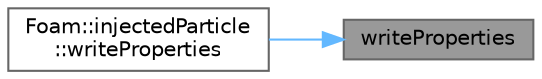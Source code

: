 digraph "writeProperties"
{
 // LATEX_PDF_SIZE
  bgcolor="transparent";
  edge [fontname=Helvetica,fontsize=10,labelfontname=Helvetica,labelfontsize=10];
  node [fontname=Helvetica,fontsize=10,shape=box,height=0.2,width=0.4];
  rankdir="RL";
  Node1 [id="Node000001",label="writeProperties",height=0.2,width=0.4,color="gray40", fillcolor="grey60", style="filled", fontcolor="black",tooltip=" "];
  Node1 -> Node2 [id="edge1_Node000001_Node000002",dir="back",color="steelblue1",style="solid",tooltip=" "];
  Node2 [id="Node000002",label="Foam::injectedParticle\l::writeProperties",height=0.2,width=0.4,color="grey40", fillcolor="white", style="filled",URL="$classFoam_1_1injectedParticle.html#a9d728df4b9c3dd266eeadb9fd7d0b53c",tooltip=" "];
}
